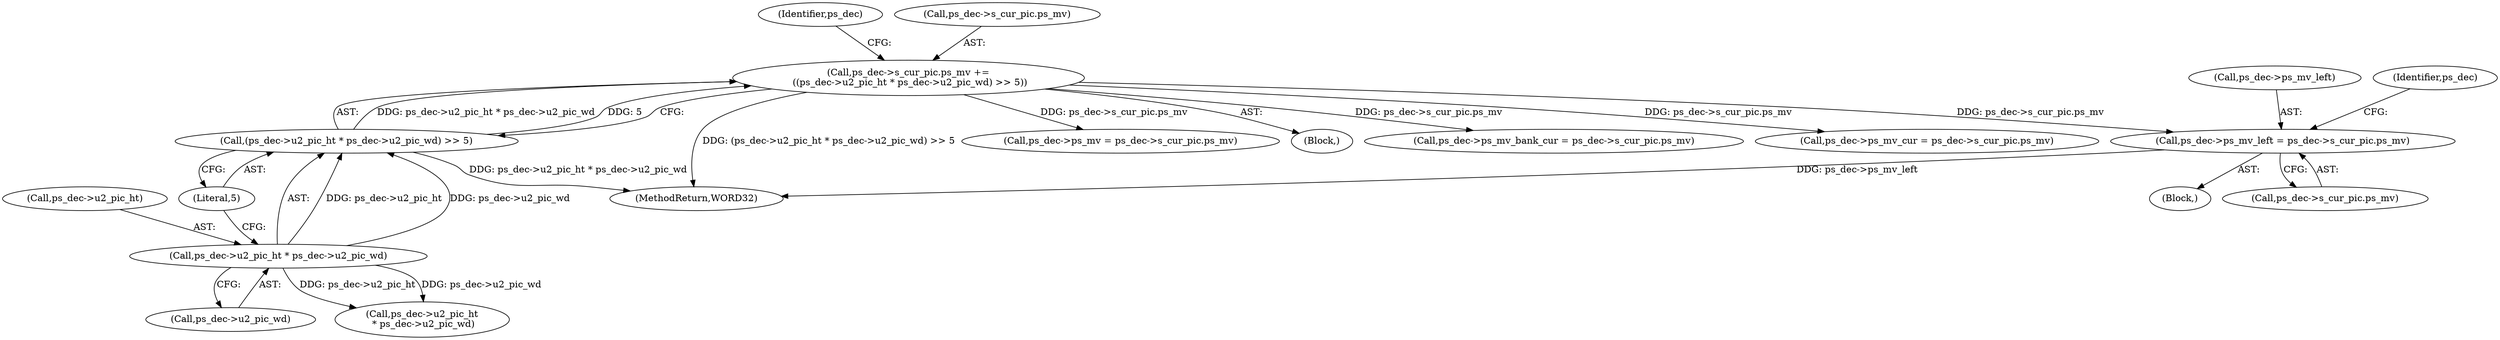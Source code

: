 digraph "0_Android_e629194c62a9a129ce378e08cb1059a8a53f1795_2@pointer" {
"1001396" [label="(Call,ps_dec->ps_mv_left = ps_dec->s_cur_pic.ps_mv)"];
"1001243" [label="(Call,ps_dec->s_cur_pic.ps_mv +=\n ((ps_dec->u2_pic_ht * ps_dec->u2_pic_wd) >> 5))"];
"1001249" [label="(Call,(ps_dec->u2_pic_ht * ps_dec->u2_pic_wd) >> 5)"];
"1001250" [label="(Call,ps_dec->u2_pic_ht * ps_dec->u2_pic_wd)"];
"1002052" [label="(MethodReturn,WORD32)"];
"1001243" [label="(Call,ps_dec->s_cur_pic.ps_mv +=\n ((ps_dec->u2_pic_ht * ps_dec->u2_pic_wd) >> 5))"];
"1001261" [label="(Identifier,ps_dec)"];
"1001250" [label="(Call,ps_dec->u2_pic_ht * ps_dec->u2_pic_wd)"];
"1001251" [label="(Call,ps_dec->u2_pic_ht)"];
"1001254" [label="(Call,ps_dec->u2_pic_wd)"];
"1000138" [label="(Block,)"];
"1001400" [label="(Call,ps_dec->s_cur_pic.ps_mv)"];
"1001431" [label="(Call,ps_dec->ps_mv = ps_dec->s_cur_pic.ps_mv)"];
"1001257" [label="(Literal,5)"];
"1001396" [label="(Call,ps_dec->ps_mv_left = ps_dec->s_cur_pic.ps_mv)"];
"1001397" [label="(Call,ps_dec->ps_mv_left)"];
"1001206" [label="(Block,)"];
"1001407" [label="(Identifier,ps_dec)"];
"1001244" [label="(Call,ps_dec->s_cur_pic.ps_mv)"];
"1001440" [label="(Call,ps_dec->ps_mv_bank_cur = ps_dec->s_cur_pic.ps_mv)"];
"1001249" [label="(Call,(ps_dec->u2_pic_ht * ps_dec->u2_pic_wd) >> 5)"];
"1001368" [label="(Call,ps_dec->ps_mv_cur = ps_dec->s_cur_pic.ps_mv)"];
"1001265" [label="(Call,ps_dec->u2_pic_ht\n * ps_dec->u2_pic_wd)"];
"1001396" -> "1000138"  [label="AST: "];
"1001396" -> "1001400"  [label="CFG: "];
"1001397" -> "1001396"  [label="AST: "];
"1001400" -> "1001396"  [label="AST: "];
"1001407" -> "1001396"  [label="CFG: "];
"1001396" -> "1002052"  [label="DDG: ps_dec->ps_mv_left"];
"1001243" -> "1001396"  [label="DDG: ps_dec->s_cur_pic.ps_mv"];
"1001243" -> "1001206"  [label="AST: "];
"1001243" -> "1001249"  [label="CFG: "];
"1001244" -> "1001243"  [label="AST: "];
"1001249" -> "1001243"  [label="AST: "];
"1001261" -> "1001243"  [label="CFG: "];
"1001243" -> "1002052"  [label="DDG: (ps_dec->u2_pic_ht * ps_dec->u2_pic_wd) >> 5"];
"1001249" -> "1001243"  [label="DDG: ps_dec->u2_pic_ht * ps_dec->u2_pic_wd"];
"1001249" -> "1001243"  [label="DDG: 5"];
"1001243" -> "1001368"  [label="DDG: ps_dec->s_cur_pic.ps_mv"];
"1001243" -> "1001431"  [label="DDG: ps_dec->s_cur_pic.ps_mv"];
"1001243" -> "1001440"  [label="DDG: ps_dec->s_cur_pic.ps_mv"];
"1001249" -> "1001257"  [label="CFG: "];
"1001250" -> "1001249"  [label="AST: "];
"1001257" -> "1001249"  [label="AST: "];
"1001249" -> "1002052"  [label="DDG: ps_dec->u2_pic_ht * ps_dec->u2_pic_wd"];
"1001250" -> "1001249"  [label="DDG: ps_dec->u2_pic_ht"];
"1001250" -> "1001249"  [label="DDG: ps_dec->u2_pic_wd"];
"1001250" -> "1001254"  [label="CFG: "];
"1001251" -> "1001250"  [label="AST: "];
"1001254" -> "1001250"  [label="AST: "];
"1001257" -> "1001250"  [label="CFG: "];
"1001250" -> "1001265"  [label="DDG: ps_dec->u2_pic_ht"];
"1001250" -> "1001265"  [label="DDG: ps_dec->u2_pic_wd"];
}
